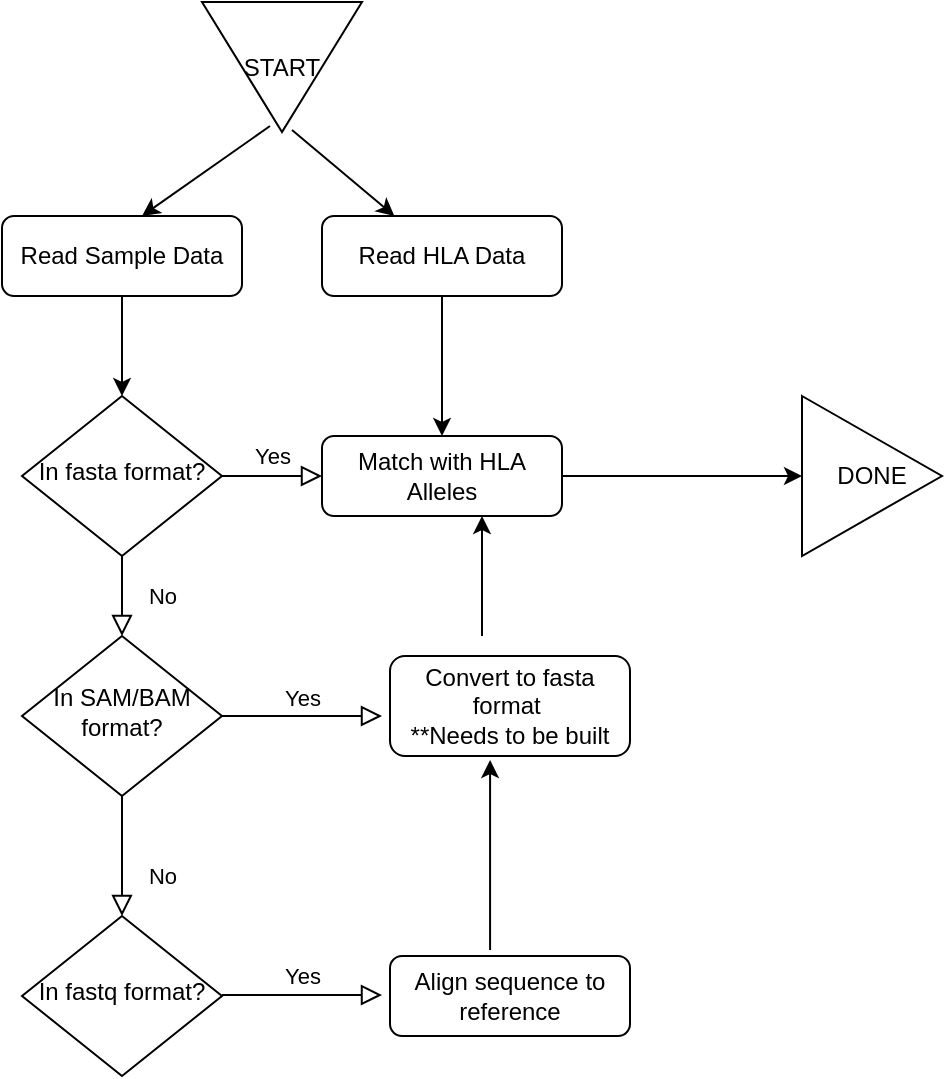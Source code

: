 <mxfile version="20.8.11" type="device"><diagram id="C5RBs43oDa-KdzZeNtuy" name="Page-1"><mxGraphModel dx="1161" dy="800" grid="1" gridSize="10" guides="1" tooltips="1" connect="1" arrows="1" fold="1" page="1" pageScale="1" pageWidth="827" pageHeight="1169" math="0" shadow="0"><root><mxCell id="WIyWlLk6GJQsqaUBKTNV-0"/><mxCell id="WIyWlLk6GJQsqaUBKTNV-1" parent="WIyWlLk6GJQsqaUBKTNV-0"/><mxCell id="WIyWlLk6GJQsqaUBKTNV-3" value="Read Sample Data" style="rounded=1;whiteSpace=wrap;html=1;fontSize=12;glass=0;strokeWidth=1;shadow=0;" parent="WIyWlLk6GJQsqaUBKTNV-1" vertex="1"><mxGeometry x="160" y="157" width="120" height="40" as="geometry"/></mxCell><mxCell id="WIyWlLk6GJQsqaUBKTNV-4" value="No" style="rounded=0;html=1;jettySize=auto;orthogonalLoop=1;fontSize=11;endArrow=block;endFill=0;endSize=8;strokeWidth=1;shadow=0;labelBackgroundColor=none;edgeStyle=orthogonalEdgeStyle;" parent="WIyWlLk6GJQsqaUBKTNV-1" source="WIyWlLk6GJQsqaUBKTNV-6" target="WIyWlLk6GJQsqaUBKTNV-10" edge="1"><mxGeometry y="20" relative="1" as="geometry"><mxPoint as="offset"/></mxGeometry></mxCell><mxCell id="WIyWlLk6GJQsqaUBKTNV-5" value="Yes" style="edgeStyle=orthogonalEdgeStyle;rounded=0;html=1;jettySize=auto;orthogonalLoop=1;fontSize=11;endArrow=block;endFill=0;endSize=8;strokeWidth=1;shadow=0;labelBackgroundColor=none;" parent="WIyWlLk6GJQsqaUBKTNV-1" source="WIyWlLk6GJQsqaUBKTNV-6" target="WIyWlLk6GJQsqaUBKTNV-7" edge="1"><mxGeometry y="10" relative="1" as="geometry"><mxPoint as="offset"/></mxGeometry></mxCell><mxCell id="WIyWlLk6GJQsqaUBKTNV-6" value="In fasta format?" style="rhombus;whiteSpace=wrap;html=1;shadow=0;fontFamily=Helvetica;fontSize=12;align=center;strokeWidth=1;spacing=6;spacingTop=-4;" parent="WIyWlLk6GJQsqaUBKTNV-1" vertex="1"><mxGeometry x="170" y="247" width="100" height="80" as="geometry"/></mxCell><mxCell id="WIyWlLk6GJQsqaUBKTNV-7" value="Match with HLA Alleles" style="rounded=1;whiteSpace=wrap;html=1;fontSize=12;glass=0;strokeWidth=1;shadow=0;" parent="WIyWlLk6GJQsqaUBKTNV-1" vertex="1"><mxGeometry x="320" y="267" width="120" height="40" as="geometry"/></mxCell><mxCell id="WIyWlLk6GJQsqaUBKTNV-8" value="No" style="rounded=0;html=1;jettySize=auto;orthogonalLoop=1;fontSize=11;endArrow=block;endFill=0;endSize=8;strokeWidth=1;shadow=0;labelBackgroundColor=none;edgeStyle=orthogonalEdgeStyle;" parent="WIyWlLk6GJQsqaUBKTNV-1" source="WIyWlLk6GJQsqaUBKTNV-10" edge="1"><mxGeometry x="0.333" y="20" relative="1" as="geometry"><mxPoint as="offset"/><mxPoint x="220" y="507" as="targetPoint"/></mxGeometry></mxCell><mxCell id="WIyWlLk6GJQsqaUBKTNV-9" value="Yes" style="edgeStyle=orthogonalEdgeStyle;rounded=0;html=1;jettySize=auto;orthogonalLoop=1;fontSize=11;endArrow=block;endFill=0;endSize=8;strokeWidth=1;shadow=0;labelBackgroundColor=none;" parent="WIyWlLk6GJQsqaUBKTNV-1" source="WIyWlLk6GJQsqaUBKTNV-10" edge="1"><mxGeometry y="10" relative="1" as="geometry"><mxPoint as="offset"/><mxPoint x="350" y="407" as="targetPoint"/></mxGeometry></mxCell><mxCell id="WIyWlLk6GJQsqaUBKTNV-10" value="In SAM/BAM format?" style="rhombus;whiteSpace=wrap;html=1;shadow=0;fontFamily=Helvetica;fontSize=12;align=center;strokeWidth=1;spacing=6;spacingTop=-4;" parent="WIyWlLk6GJQsqaUBKTNV-1" vertex="1"><mxGeometry x="170" y="367" width="100" height="80" as="geometry"/></mxCell><mxCell id="WIyWlLk6GJQsqaUBKTNV-12" value="Align sequence to reference" style="rounded=1;whiteSpace=wrap;html=1;fontSize=12;glass=0;strokeWidth=1;shadow=0;" parent="WIyWlLk6GJQsqaUBKTNV-1" vertex="1"><mxGeometry x="354" y="527" width="120" height="40" as="geometry"/></mxCell><mxCell id="LWIH6tuZnLSDGIFh7lMk-0" value="Read HLA Data" style="rounded=1;whiteSpace=wrap;html=1;fontSize=12;glass=0;strokeWidth=1;shadow=0;" vertex="1" parent="WIyWlLk6GJQsqaUBKTNV-1"><mxGeometry x="320" y="157" width="120" height="40" as="geometry"/></mxCell><mxCell id="LWIH6tuZnLSDGIFh7lMk-3" value="In fastq format?" style="rhombus;whiteSpace=wrap;html=1;shadow=0;fontFamily=Helvetica;fontSize=12;align=center;strokeWidth=1;spacing=6;spacingTop=-4;" vertex="1" parent="WIyWlLk6GJQsqaUBKTNV-1"><mxGeometry x="170" y="507" width="100" height="80" as="geometry"/></mxCell><mxCell id="LWIH6tuZnLSDGIFh7lMk-4" value="Convert to fasta format&amp;nbsp;&lt;br&gt;**Needs to be built" style="rounded=1;whiteSpace=wrap;html=1;fontSize=12;glass=0;strokeWidth=1;shadow=0;" vertex="1" parent="WIyWlLk6GJQsqaUBKTNV-1"><mxGeometry x="354" y="377" width="120" height="50" as="geometry"/></mxCell><mxCell id="LWIH6tuZnLSDGIFh7lMk-5" value="Yes" style="edgeStyle=orthogonalEdgeStyle;rounded=0;html=1;jettySize=auto;orthogonalLoop=1;fontSize=11;endArrow=block;endFill=0;endSize=8;strokeWidth=1;shadow=0;labelBackgroundColor=none;" edge="1" parent="WIyWlLk6GJQsqaUBKTNV-1"><mxGeometry y="10" relative="1" as="geometry"><mxPoint as="offset"/><mxPoint x="270" y="546.5" as="sourcePoint"/><mxPoint x="350" y="546.5" as="targetPoint"/></mxGeometry></mxCell><mxCell id="LWIH6tuZnLSDGIFh7lMk-7" value="" style="endArrow=classic;html=1;rounded=0;entryX=0.417;entryY=1.04;entryDx=0;entryDy=0;exitX=0.417;exitY=-0.075;exitDx=0;exitDy=0;exitPerimeter=0;entryPerimeter=0;" edge="1" parent="WIyWlLk6GJQsqaUBKTNV-1" source="WIyWlLk6GJQsqaUBKTNV-12" target="LWIH6tuZnLSDGIFh7lMk-4"><mxGeometry width="50" height="50" relative="1" as="geometry"><mxPoint x="420" y="517" as="sourcePoint"/><mxPoint x="440" y="447" as="targetPoint"/></mxGeometry></mxCell><mxCell id="LWIH6tuZnLSDGIFh7lMk-8" value="" style="endArrow=classic;html=1;rounded=0;" edge="1" parent="WIyWlLk6GJQsqaUBKTNV-1"><mxGeometry width="50" height="50" relative="1" as="geometry"><mxPoint x="400" y="367" as="sourcePoint"/><mxPoint x="400" y="307" as="targetPoint"/></mxGeometry></mxCell><mxCell id="LWIH6tuZnLSDGIFh7lMk-9" value="" style="endArrow=classic;html=1;rounded=0;exitX=0.5;exitY=1;exitDx=0;exitDy=0;" edge="1" parent="WIyWlLk6GJQsqaUBKTNV-1" source="LWIH6tuZnLSDGIFh7lMk-0" target="WIyWlLk6GJQsqaUBKTNV-7"><mxGeometry width="50" height="50" relative="1" as="geometry"><mxPoint x="440" y="227" as="sourcePoint"/><mxPoint x="490" y="177" as="targetPoint"/></mxGeometry></mxCell><mxCell id="LWIH6tuZnLSDGIFh7lMk-11" value="" style="endArrow=classic;html=1;rounded=0;exitX=0.5;exitY=1;exitDx=0;exitDy=0;entryX=0.5;entryY=0;entryDx=0;entryDy=0;" edge="1" parent="WIyWlLk6GJQsqaUBKTNV-1" source="WIyWlLk6GJQsqaUBKTNV-3" target="WIyWlLk6GJQsqaUBKTNV-6"><mxGeometry width="50" height="50" relative="1" as="geometry"><mxPoint x="390" y="497" as="sourcePoint"/><mxPoint x="440" y="447" as="targetPoint"/></mxGeometry></mxCell><mxCell id="LWIH6tuZnLSDGIFh7lMk-12" value="" style="endArrow=classic;html=1;rounded=0;exitX=1;exitY=0.5;exitDx=0;exitDy=0;" edge="1" parent="WIyWlLk6GJQsqaUBKTNV-1" source="WIyWlLk6GJQsqaUBKTNV-7"><mxGeometry width="50" height="50" relative="1" as="geometry"><mxPoint x="450" y="287" as="sourcePoint"/><mxPoint x="560" y="287" as="targetPoint"/></mxGeometry></mxCell><mxCell id="LWIH6tuZnLSDGIFh7lMk-15" value="DONE" style="triangle;whiteSpace=wrap;html=1;" vertex="1" parent="WIyWlLk6GJQsqaUBKTNV-1"><mxGeometry x="560" y="247" width="70" height="80" as="geometry"/></mxCell><mxCell id="LWIH6tuZnLSDGIFh7lMk-16" value="START" style="triangle;whiteSpace=wrap;html=1;direction=south;" vertex="1" parent="WIyWlLk6GJQsqaUBKTNV-1"><mxGeometry x="260" y="50" width="80" height="65" as="geometry"/></mxCell><mxCell id="LWIH6tuZnLSDGIFh7lMk-19" value="" style="endArrow=classic;html=1;rounded=0;exitX=0.954;exitY=0.575;exitDx=0;exitDy=0;exitPerimeter=0;" edge="1" parent="WIyWlLk6GJQsqaUBKTNV-1" source="LWIH6tuZnLSDGIFh7lMk-16"><mxGeometry width="50" height="50" relative="1" as="geometry"><mxPoint x="295" y="104" as="sourcePoint"/><mxPoint x="230" y="157" as="targetPoint"/></mxGeometry></mxCell><mxCell id="LWIH6tuZnLSDGIFh7lMk-20" value="" style="endArrow=classic;html=1;rounded=0;" edge="1" parent="WIyWlLk6GJQsqaUBKTNV-1" target="LWIH6tuZnLSDGIFh7lMk-0"><mxGeometry width="50" height="50" relative="1" as="geometry"><mxPoint x="305" y="114" as="sourcePoint"/><mxPoint x="240" y="167" as="targetPoint"/></mxGeometry></mxCell></root></mxGraphModel></diagram></mxfile>